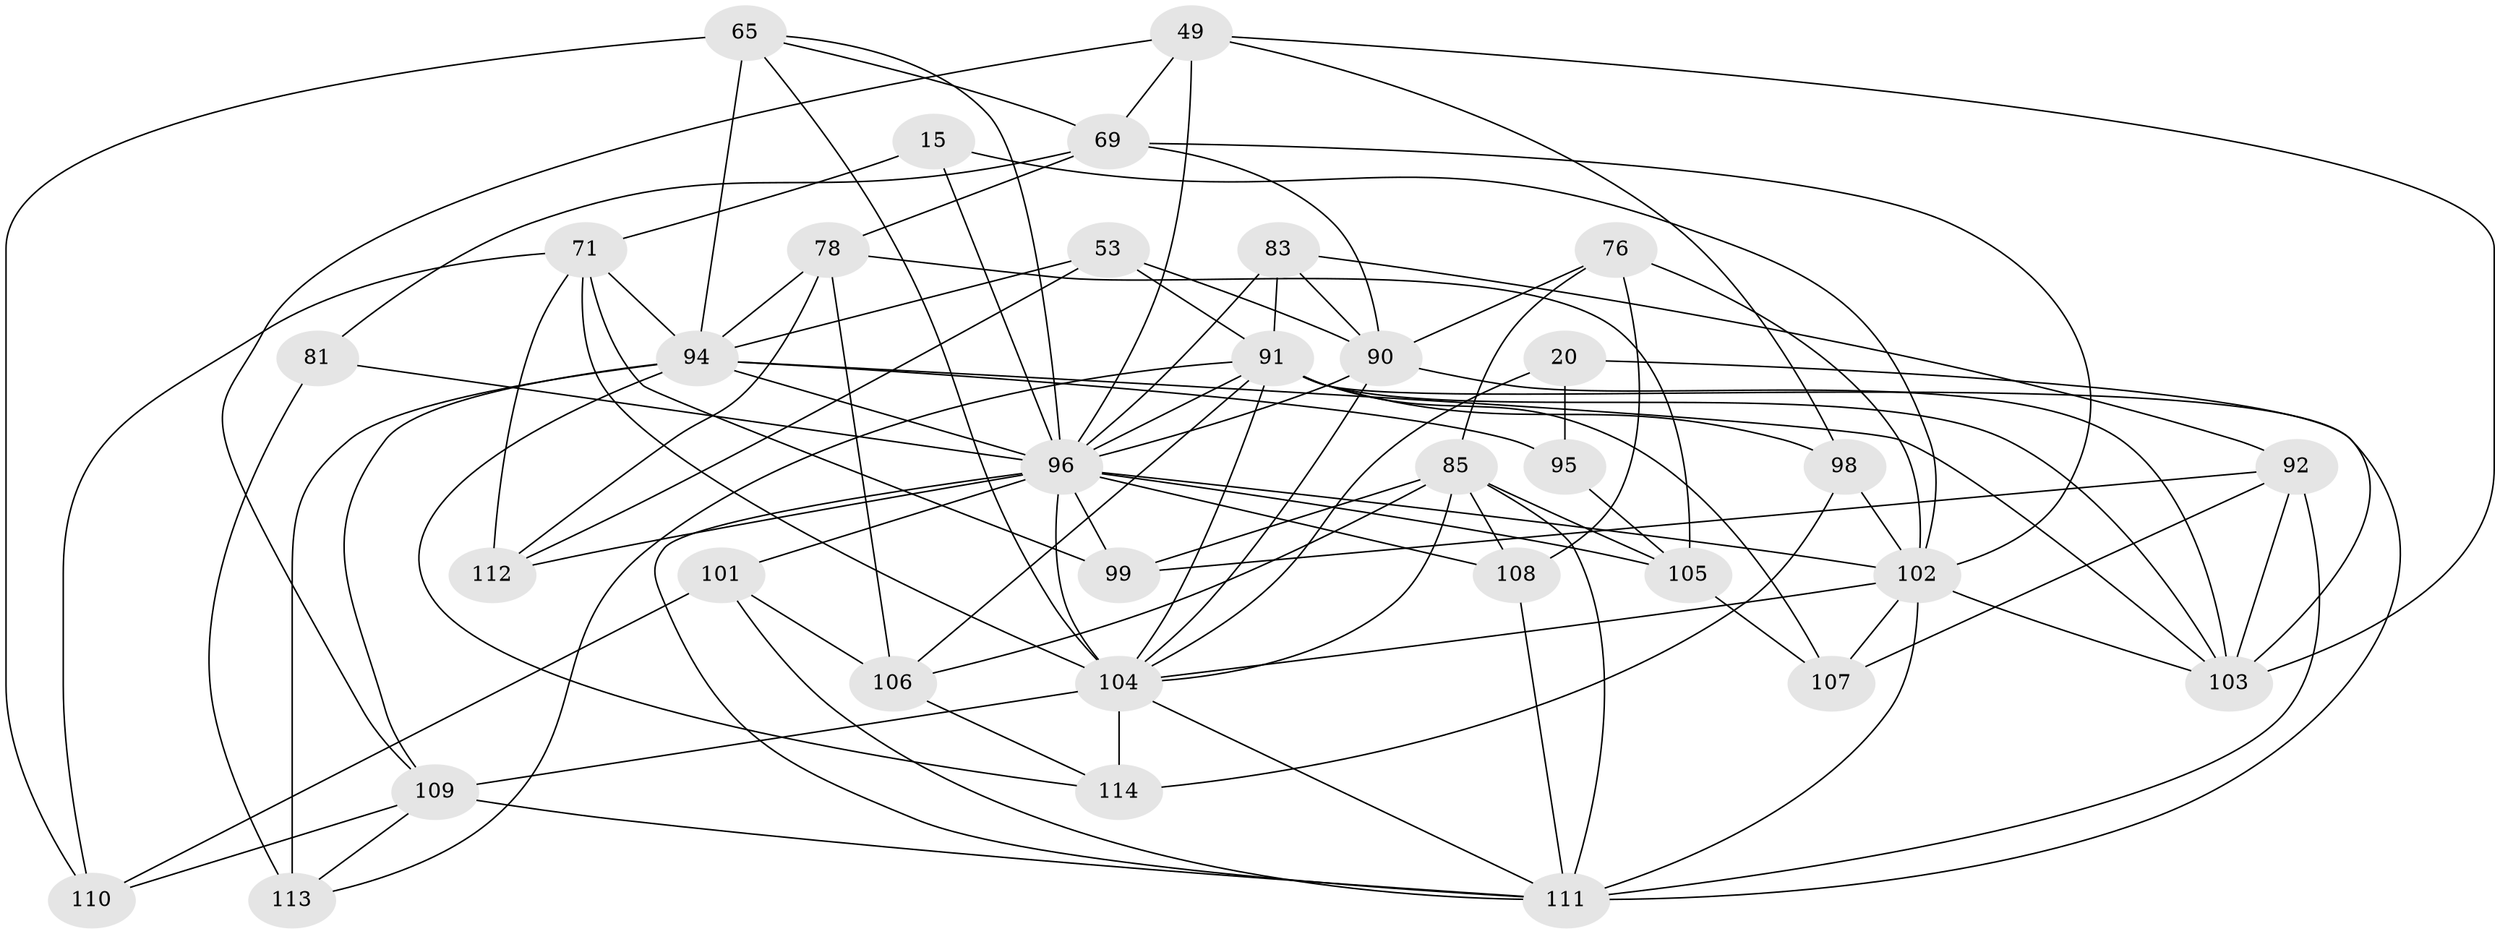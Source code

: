 // original degree distribution, {4: 1.0}
// Generated by graph-tools (version 1.1) at 2025/02/03/04/25 22:02:52]
// undirected, 34 vertices, 97 edges
graph export_dot {
graph [start="1"]
  node [color=gray90,style=filled];
  15;
  20 [super="+11"];
  49 [super="+3"];
  53 [super="+42"];
  65 [super="+1"];
  69 [super="+67"];
  71 [super="+34"];
  76;
  78 [super="+62"];
  81;
  83 [super="+18+29"];
  85 [super="+57"];
  90 [super="+89"];
  91 [super="+10+27+75"];
  92 [super="+86"];
  94 [super="+9+58+88"];
  95;
  96 [super="+13+41+32+84+40+77"];
  98;
  99;
  101 [super="+54+87"];
  102 [super="+56+70+82"];
  103 [super="+80"];
  104 [super="+23+25+97+52+93"];
  105 [super="+31+63"];
  106 [super="+100"];
  107;
  108 [super="+16+61"];
  109 [super="+60"];
  110;
  111 [super="+72+68"];
  112 [super="+66"];
  113 [super="+7"];
  114 [super="+79"];
  15 -- 71 [weight=2];
  15 -- 96;
  15 -- 102;
  20 -- 95 [weight=2];
  20 -- 103 [weight=2];
  20 -- 104 [weight=2];
  49 -- 98;
  49 -- 109;
  49 -- 96 [weight=2];
  49 -- 103;
  49 -- 69;
  53 -- 91;
  53 -- 90 [weight=2];
  53 -- 112;
  53 -- 94 [weight=2];
  65 -- 94 [weight=2];
  65 -- 110;
  65 -- 104;
  65 -- 96;
  65 -- 69;
  69 -- 81;
  69 -- 78;
  69 -- 90;
  69 -- 102;
  71 -- 110;
  71 -- 104 [weight=2];
  71 -- 94;
  71 -- 112;
  71 -- 99;
  76 -- 85;
  76 -- 108;
  76 -- 90;
  76 -- 102;
  78 -- 105 [weight=2];
  78 -- 112;
  78 -- 106;
  78 -- 94;
  81 -- 113 [weight=2];
  81 -- 96;
  83 -- 90 [weight=2];
  83 -- 92 [weight=2];
  83 -- 96 [weight=3];
  83 -- 91;
  85 -- 99;
  85 -- 111 [weight=3];
  85 -- 104 [weight=3];
  85 -- 105;
  85 -- 106;
  85 -- 108 [weight=2];
  90 -- 103;
  90 -- 104 [weight=2];
  90 -- 96;
  91 -- 103;
  91 -- 98;
  91 -- 113;
  91 -- 107;
  91 -- 104;
  91 -- 96;
  91 -- 106;
  91 -- 111;
  92 -- 107;
  92 -- 99;
  92 -- 111;
  92 -- 103;
  94 -- 114;
  94 -- 109;
  94 -- 96 [weight=4];
  94 -- 113 [weight=2];
  94 -- 95;
  94 -- 103;
  95 -- 105;
  96 -- 99;
  96 -- 104 [weight=6];
  96 -- 108 [weight=4];
  96 -- 112 [weight=3];
  96 -- 101 [weight=3];
  96 -- 102 [weight=3];
  96 -- 105 [weight=3];
  96 -- 111;
  98 -- 102;
  98 -- 114;
  101 -- 110;
  101 -- 106 [weight=2];
  101 -- 111 [weight=2];
  102 -- 107;
  102 -- 104 [weight=2];
  102 -- 111 [weight=3];
  102 -- 103;
  104 -- 114 [weight=3];
  104 -- 109;
  104 -- 111;
  105 -- 107;
  106 -- 114;
  108 -- 111;
  109 -- 113;
  109 -- 110;
  109 -- 111 [weight=3];
}
